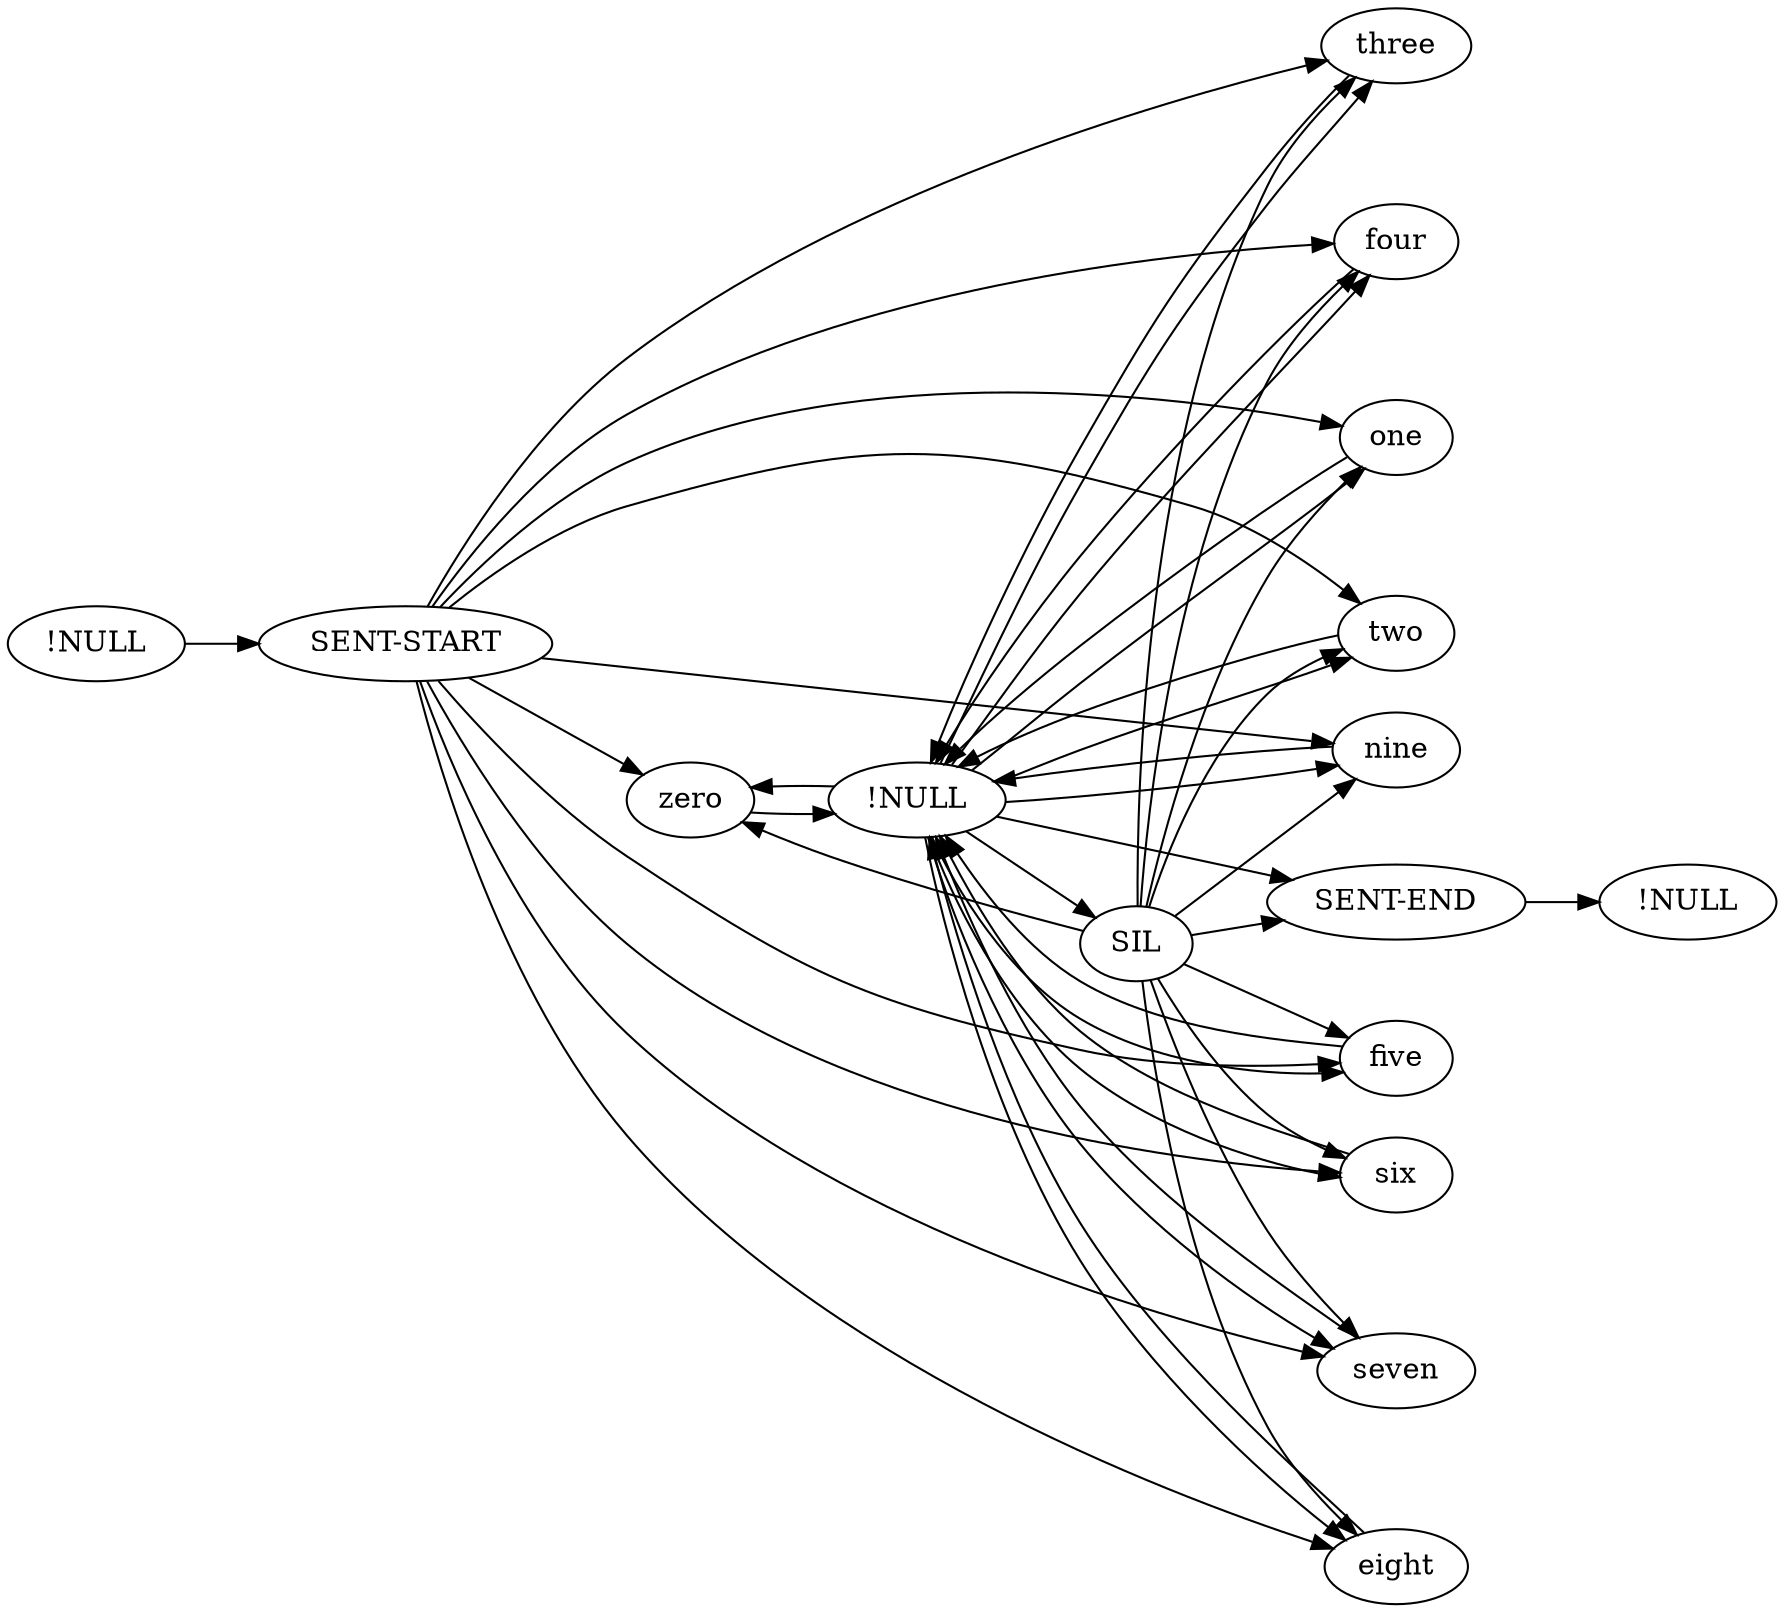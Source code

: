 digraph g {
 rankdir=LR

0    [label="!NULL"]
1    [label="!NULL"]
2    [label="SENT-START"]
3    [label="SIL"]
4    [label="zero"]
5    [label="!NULL"]
6    [label="one"]
7    [label="two"]
8    [label="three"]
9    [label="four"]
10   [label="five"]
11   [label="six"]
12   [label="seven"]
13   [label="eight"]
14   [label="nine"]
15   [label="SENT-END"]
     15   ->1    
     0    ->2    
     5    ->3    
     2    ->4    
     3    ->4    
     5    ->4    
     4    ->5    
     6    ->5    
     7    ->5    
     8    ->5    
    9    ->5    
    10   ->5    
    11   ->5    
    12   ->5    
    13   ->5    
    14   ->5    
    2    ->6    
    3    ->6    
    5    ->6    
    2    ->7    
    3    ->7    
    5    ->7    
    2    ->8    
    3    ->8    
    5    ->8    
    2    ->9    
    3    ->9    
    5    ->9    
    2    ->10   
    3    ->10   
    5    ->10   
    2    ->11   
    3    ->11   
    5    ->11   
    2    ->12   
    3    ->12   
    5    ->12   
    2    ->13   
    3    ->13   
    5    ->13   
    2    ->14   
    3    ->14   
    5    ->14   
    3    ->15   
    5    ->15   
}
